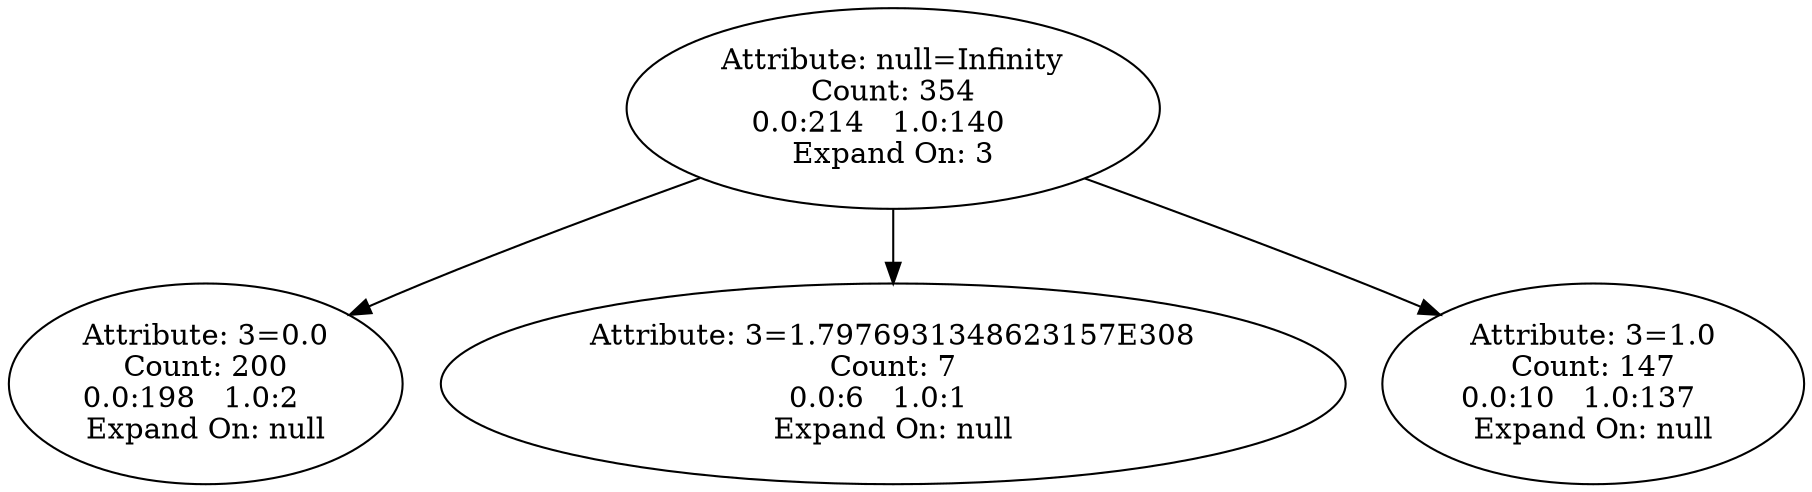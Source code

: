 digraph voting {
decisionDecisionNode121a9334[label="Attribute: null=Infinity
Count: 354
0.0:214   1.0:140   
Expand On: 3"];decisionDecisionNode121a9334 -> decisionDecisionNode6037fb1e;
decisionDecisionNode6037fb1e[label="Attribute: 3=0.0
Count: 200
0.0:198   1.0:2   
Expand On: null"];decisionDecisionNode121a9334 -> decisionDecisionNode7b479feb;
decisionDecisionNode7b479feb[label="Attribute: 3=1.7976931348623157E308
Count: 7
0.0:6   1.0:1   
Expand On: null"];decisionDecisionNode121a9334 -> decisionDecisionNode375212bc;
decisionDecisionNode375212bc[label="Attribute: 3=1.0
Count: 147
0.0:10   1.0:137   
Expand On: null"];
}